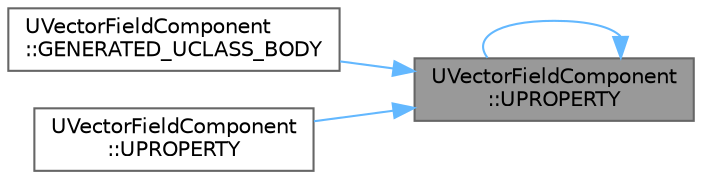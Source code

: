digraph "UVectorFieldComponent::UPROPERTY"
{
 // INTERACTIVE_SVG=YES
 // LATEX_PDF_SIZE
  bgcolor="transparent";
  edge [fontname=Helvetica,fontsize=10,labelfontname=Helvetica,labelfontsize=10];
  node [fontname=Helvetica,fontsize=10,shape=box,height=0.2,width=0.4];
  rankdir="RL";
  Node1 [id="Node000001",label="UVectorFieldComponent\l::UPROPERTY",height=0.2,width=0.4,color="gray40", fillcolor="grey60", style="filled", fontcolor="black",tooltip="The intensity at which the vector field is applied."];
  Node1 -> Node2 [id="edge1_Node000001_Node000002",dir="back",color="steelblue1",style="solid",tooltip=" "];
  Node2 [id="Node000002",label="UVectorFieldComponent\l::GENERATED_UCLASS_BODY",height=0.2,width=0.4,color="grey40", fillcolor="white", style="filled",URL="$d3/dc2/classUVectorFieldComponent.html#a9d49bf570ee6da4f676d32aa82da85ee",tooltip="The vector field asset."];
  Node1 -> Node1 [id="edge2_Node000001_Node000001",dir="back",color="steelblue1",style="solid",tooltip=" "];
  Node1 -> Node3 [id="edge3_Node000001_Node000003",dir="back",color="steelblue1",style="solid",tooltip=" "];
  Node3 [id="Node000003",label="UVectorFieldComponent\l::UPROPERTY",height=0.2,width=0.4,color="grey40", fillcolor="white", style="filled",URL="$d3/dc2/classUVectorFieldComponent.html#a99af951b063c2a10b59fa546e0514e70",tooltip="How tightly particles follow the vector field."];
}
